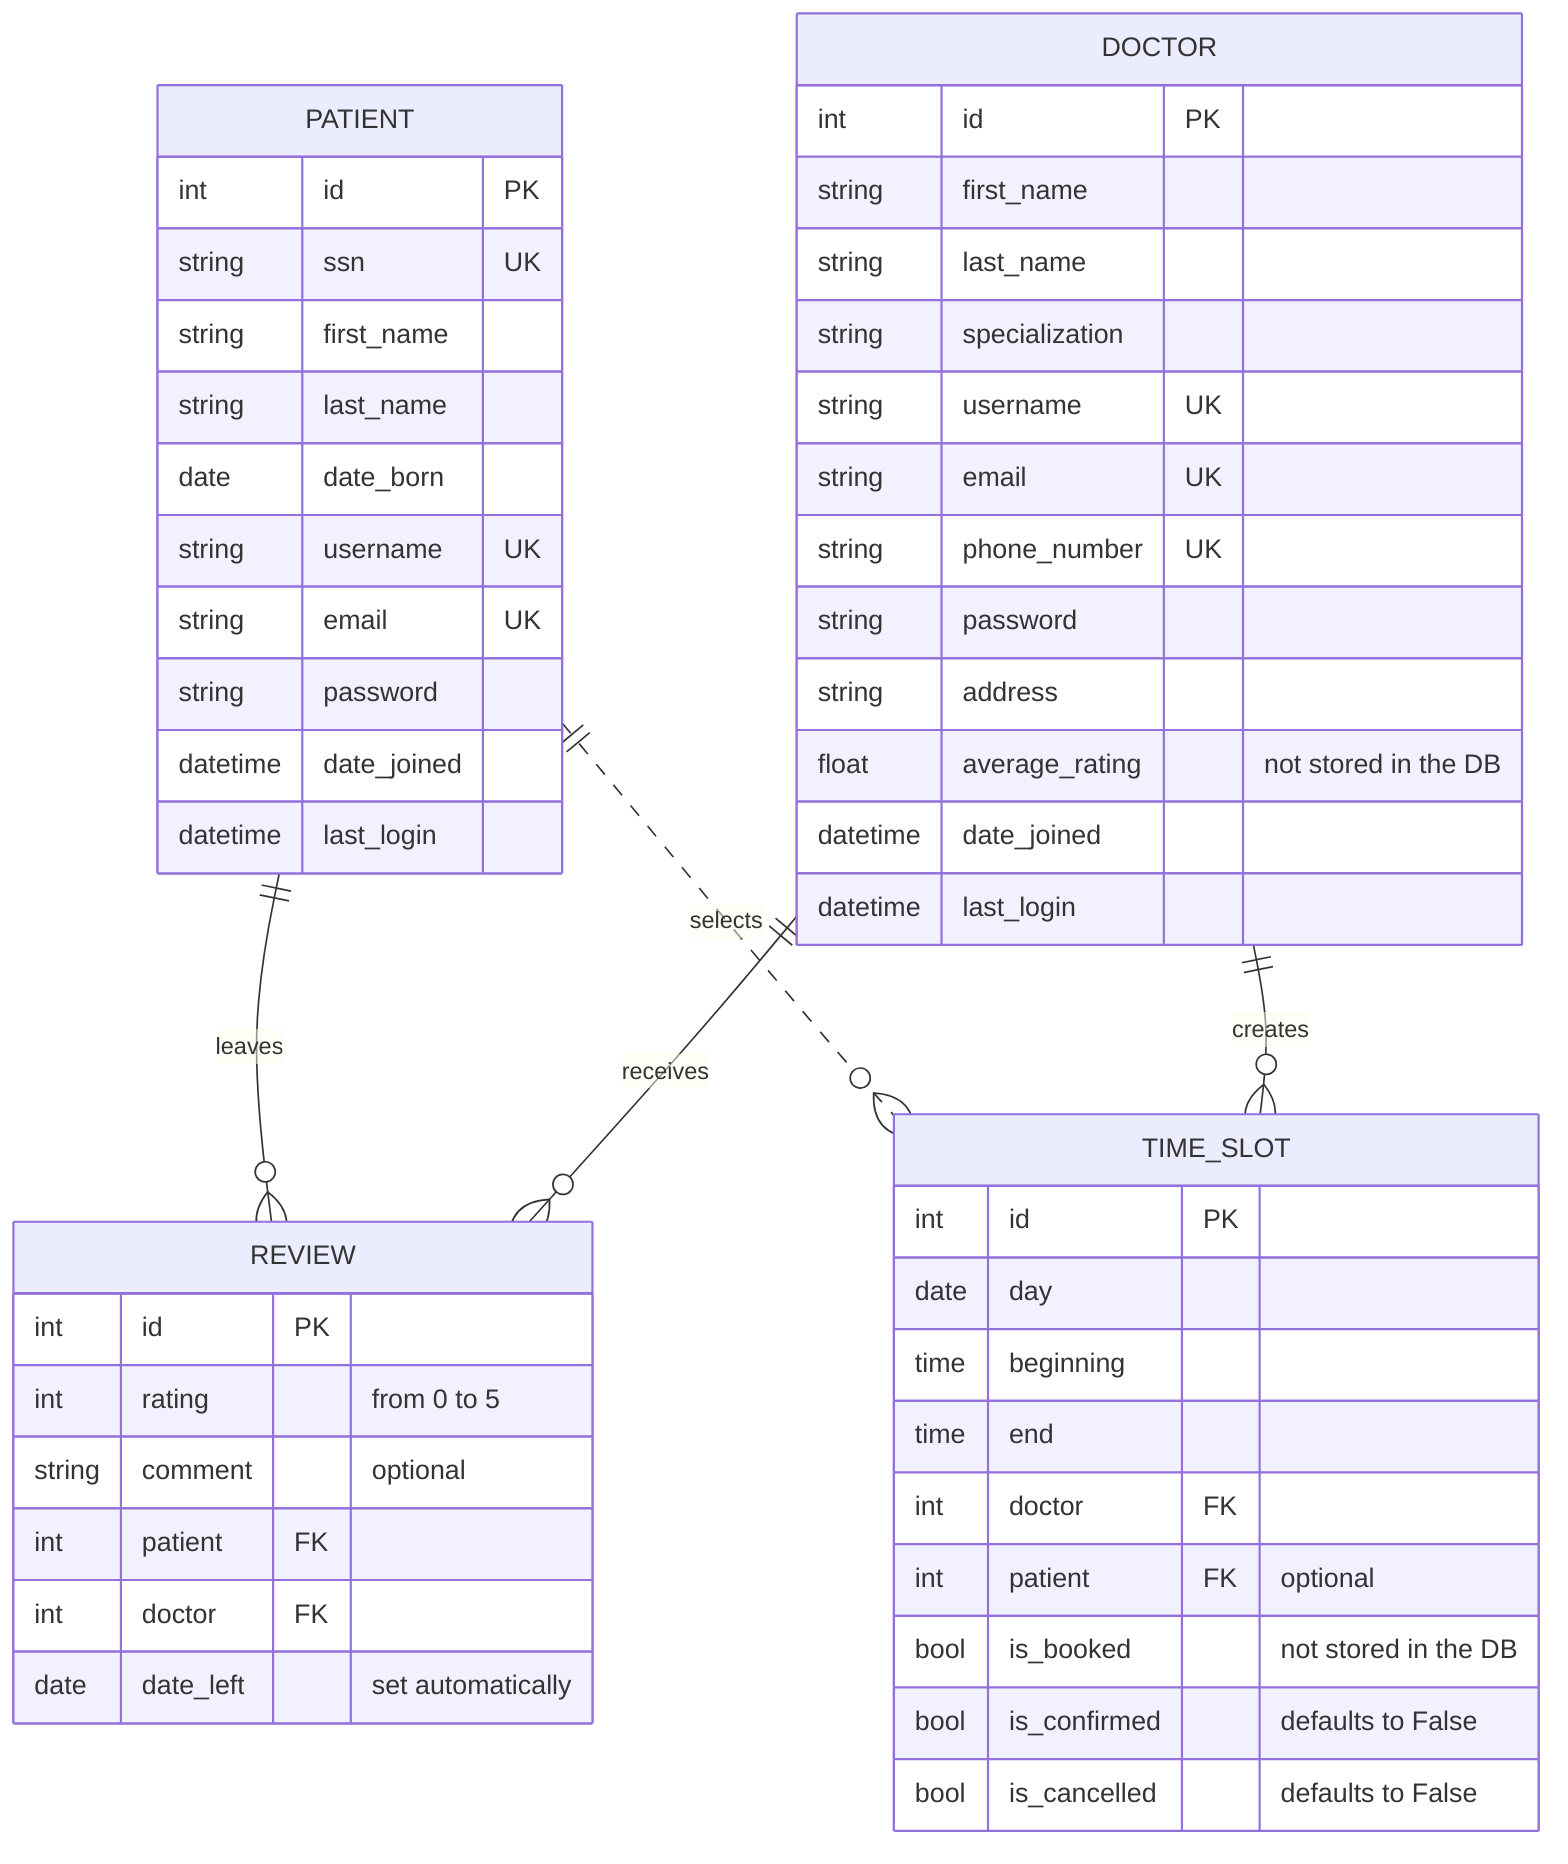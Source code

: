 erDiagram
    PATIENT ||--o{ REVIEW : leaves
    PATIENT ||..o{ TIME_SLOT : selects
    DOCTOR ||--o{ REVIEW : receives
    DOCTOR ||--o{ TIME_SLOT : creates
    DOCTOR{
        int id PK
        string first_name
        string last_name
        string specialization
        string username UK
        string email UK
        string phone_number UK
        string password
        string address
        float average_rating "not stored in the DB"
        datetime date_joined
        datetime last_login
    }
    PATIENT{
        int id PK
        string ssn UK
        string first_name
        string last_name
        date date_born
        string username UK
        string email UK
        string password
        datetime date_joined
        datetime last_login
    }
    REVIEW{
        int id PK
        int rating "from 0 to 5"
        string comment "optional"
        int patient FK
        int doctor FK
        date date_left "set automatically"
    }
    TIME_SLOT{
        int id PK
        date day
        time beginning
        time end
        int doctor FK
        int patient FK "optional"
        bool is_booked "not stored in the DB"
        bool is_confirmed "defaults to False"
        bool is_cancelled "defaults to False"
    }